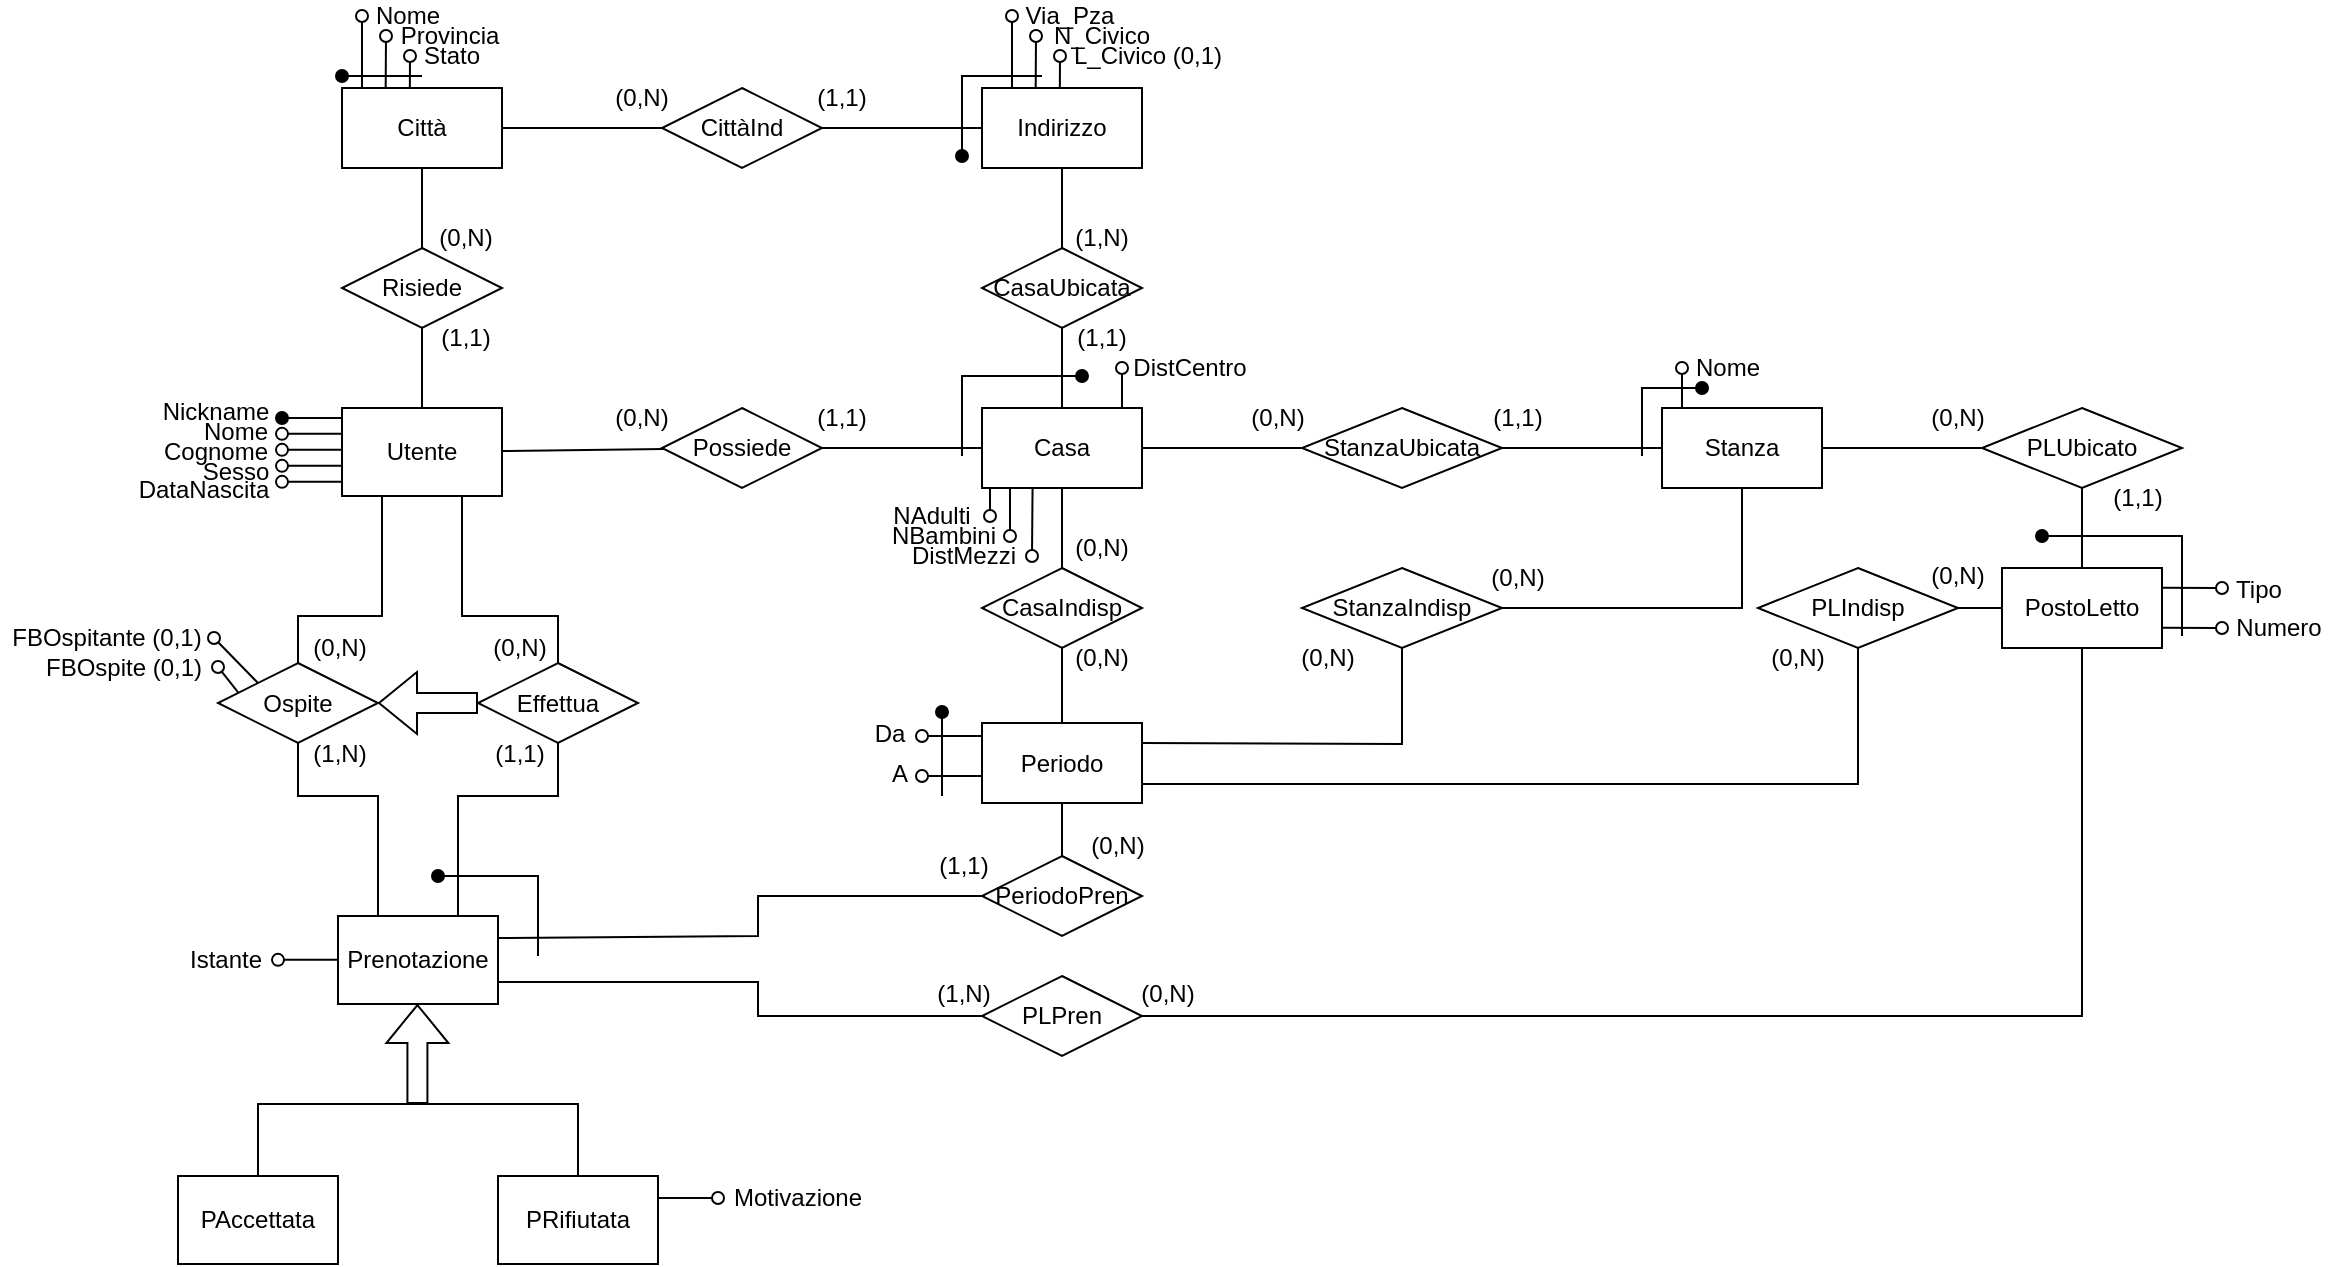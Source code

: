 <mxfile version="24.2.5" type="device">
  <diagram name="Pagina-1" id="lLxgpqwXV0-cyRFd8KWd">
    <mxGraphModel dx="1363" dy="823" grid="1" gridSize="10" guides="1" tooltips="1" connect="1" arrows="1" fold="1" page="1" pageScale="1" pageWidth="1169" pageHeight="827" math="0" shadow="0">
      <root>
        <mxCell id="0" />
        <mxCell id="1" parent="0" />
        <mxCell id="XVy98jqLhAhtygX9DMXy-1" value="Utente" style="rounded=0;whiteSpace=wrap;html=1;" parent="1" vertex="1">
          <mxGeometry x="171" y="296" width="80" height="44" as="geometry" />
        </mxCell>
        <mxCell id="XVy98jqLhAhtygX9DMXy-5" value="" style="endArrow=oval;html=1;rounded=0;endFill=0;" parent="1" edge="1">
          <mxGeometry width="50" height="50" relative="1" as="geometry">
            <mxPoint x="171" y="308.93" as="sourcePoint" />
            <mxPoint x="141" y="308.93" as="targetPoint" />
          </mxGeometry>
        </mxCell>
        <mxCell id="XVy98jqLhAhtygX9DMXy-7" value="" style="endArrow=oval;html=1;rounded=0;endFill=1;" parent="1" edge="1">
          <mxGeometry width="50" height="50" relative="1" as="geometry">
            <mxPoint x="171" y="301" as="sourcePoint" />
            <mxPoint x="141" y="301" as="targetPoint" />
          </mxGeometry>
        </mxCell>
        <mxCell id="XVy98jqLhAhtygX9DMXy-8" value="Nickname" style="text;html=1;align=center;verticalAlign=middle;whiteSpace=wrap;rounded=0;" parent="1" vertex="1">
          <mxGeometry x="78" y="293" width="60" height="10" as="geometry" />
        </mxCell>
        <mxCell id="XVy98jqLhAhtygX9DMXy-9" value="Nome" style="text;html=1;align=center;verticalAlign=middle;whiteSpace=wrap;rounded=0;" parent="1" vertex="1">
          <mxGeometry x="88" y="303" width="60" height="10" as="geometry" />
        </mxCell>
        <mxCell id="XVy98jqLhAhtygX9DMXy-10" value="Cognome" style="text;html=1;align=center;verticalAlign=middle;whiteSpace=wrap;rounded=0;" parent="1" vertex="1">
          <mxGeometry x="78" y="313" width="60" height="10" as="geometry" />
        </mxCell>
        <mxCell id="XVy98jqLhAhtygX9DMXy-11" value="Sesso" style="text;html=1;align=center;verticalAlign=middle;whiteSpace=wrap;rounded=0;" parent="1" vertex="1">
          <mxGeometry x="94" y="323" width="48" height="10" as="geometry" />
        </mxCell>
        <mxCell id="XVy98jqLhAhtygX9DMXy-12" value="DataNascita" style="text;html=1;align=center;verticalAlign=middle;whiteSpace=wrap;rounded=0;" parent="1" vertex="1">
          <mxGeometry x="62" y="332" width="80" height="10" as="geometry" />
        </mxCell>
        <mxCell id="XVy98jqLhAhtygX9DMXy-14" value="Risiede" style="rhombus;whiteSpace=wrap;html=1;" parent="1" vertex="1">
          <mxGeometry x="171" y="216" width="80" height="40" as="geometry" />
        </mxCell>
        <mxCell id="XVy98jqLhAhtygX9DMXy-15" value="Città" style="rounded=0;whiteSpace=wrap;html=1;" parent="1" vertex="1">
          <mxGeometry x="171" y="136" width="80" height="40" as="geometry" />
        </mxCell>
        <mxCell id="XVy98jqLhAhtygX9DMXy-16" value="" style="endArrow=oval;html=1;rounded=0;endFill=0;" parent="1" edge="1">
          <mxGeometry width="50" height="50" relative="1" as="geometry">
            <mxPoint x="181" y="136" as="sourcePoint" />
            <mxPoint x="181" y="100" as="targetPoint" />
          </mxGeometry>
        </mxCell>
        <mxCell id="XVy98jqLhAhtygX9DMXy-17" value="" style="endArrow=oval;html=1;rounded=0;endFill=0;" parent="1" edge="1">
          <mxGeometry width="50" height="50" relative="1" as="geometry">
            <mxPoint x="192.84" y="136" as="sourcePoint" />
            <mxPoint x="193" y="110" as="targetPoint" />
          </mxGeometry>
        </mxCell>
        <mxCell id="XVy98jqLhAhtygX9DMXy-18" value="Nome" style="text;html=1;align=center;verticalAlign=middle;whiteSpace=wrap;rounded=0;" parent="1" vertex="1">
          <mxGeometry x="164" y="95" width="80" height="10" as="geometry" />
        </mxCell>
        <mxCell id="XVy98jqLhAhtygX9DMXy-19" value="Provincia" style="text;html=1;align=center;verticalAlign=middle;whiteSpace=wrap;rounded=0;" parent="1" vertex="1">
          <mxGeometry x="185" y="105" width="80" height="10" as="geometry" />
        </mxCell>
        <mxCell id="XVy98jqLhAhtygX9DMXy-20" value="" style="endArrow=oval;html=1;rounded=0;endFill=1;" parent="1" edge="1">
          <mxGeometry width="50" height="50" relative="1" as="geometry">
            <mxPoint x="211" y="130" as="sourcePoint" />
            <mxPoint x="171" y="130" as="targetPoint" />
          </mxGeometry>
        </mxCell>
        <mxCell id="XVy98jqLhAhtygX9DMXy-21" value="" style="endArrow=none;html=1;rounded=0;" parent="1" source="XVy98jqLhAhtygX9DMXy-14" target="XVy98jqLhAhtygX9DMXy-15" edge="1">
          <mxGeometry width="50" height="50" relative="1" as="geometry">
            <mxPoint x="261" y="236" as="sourcePoint" />
            <mxPoint x="211" y="186" as="targetPoint" />
          </mxGeometry>
        </mxCell>
        <mxCell id="XVy98jqLhAhtygX9DMXy-22" value="" style="endArrow=none;html=1;rounded=0;" parent="1" source="XVy98jqLhAhtygX9DMXy-1" target="XVy98jqLhAhtygX9DMXy-14" edge="1">
          <mxGeometry width="50" height="50" relative="1" as="geometry">
            <mxPoint x="261" y="276" as="sourcePoint" />
            <mxPoint x="311" y="226" as="targetPoint" />
          </mxGeometry>
        </mxCell>
        <mxCell id="XVy98jqLhAhtygX9DMXy-23" value="(1,1)" style="text;html=1;align=center;verticalAlign=middle;whiteSpace=wrap;rounded=0;" parent="1" vertex="1">
          <mxGeometry x="193" y="256" width="80" height="10" as="geometry" />
        </mxCell>
        <mxCell id="XVy98jqLhAhtygX9DMXy-24" value="(0,N)" style="text;html=1;align=center;verticalAlign=middle;whiteSpace=wrap;rounded=0;" parent="1" vertex="1">
          <mxGeometry x="193" y="206" width="80" height="10" as="geometry" />
        </mxCell>
        <mxCell id="Gm87zyLQmXBAuulPEe1k-1" value="Possiede" style="rhombus;whiteSpace=wrap;html=1;" parent="1" vertex="1">
          <mxGeometry x="331" y="296" width="80" height="40" as="geometry" />
        </mxCell>
        <mxCell id="Gm87zyLQmXBAuulPEe1k-2" value="" style="endArrow=none;html=1;rounded=0;" parent="1" source="XVy98jqLhAhtygX9DMXy-1" target="Gm87zyLQmXBAuulPEe1k-1" edge="1">
          <mxGeometry width="50" height="50" relative="1" as="geometry">
            <mxPoint x="451" y="336" as="sourcePoint" />
            <mxPoint x="501" y="286" as="targetPoint" />
          </mxGeometry>
        </mxCell>
        <mxCell id="Gm87zyLQmXBAuulPEe1k-3" value="Casa" style="rounded=0;whiteSpace=wrap;html=1;" parent="1" vertex="1">
          <mxGeometry x="491" y="296" width="80" height="40" as="geometry" />
        </mxCell>
        <mxCell id="Gm87zyLQmXBAuulPEe1k-5" value="CittàInd" style="rhombus;whiteSpace=wrap;html=1;" parent="1" vertex="1">
          <mxGeometry x="331" y="136" width="80" height="40" as="geometry" />
        </mxCell>
        <mxCell id="Gm87zyLQmXBAuulPEe1k-6" value="" style="endArrow=none;html=1;rounded=0;" parent="1" source="Gm87zyLQmXBAuulPEe1k-3" target="Gm87zyLQmXBAuulPEe1k-12" edge="1">
          <mxGeometry width="50" height="50" relative="1" as="geometry">
            <mxPoint x="451" y="226" as="sourcePoint" />
            <mxPoint x="571" y="266" as="targetPoint" />
          </mxGeometry>
        </mxCell>
        <mxCell id="Gm87zyLQmXBAuulPEe1k-8" value="" style="endArrow=none;html=1;rounded=0;" parent="1" source="Gm87zyLQmXBAuulPEe1k-3" target="Gm87zyLQmXBAuulPEe1k-1" edge="1">
          <mxGeometry width="50" height="50" relative="1" as="geometry">
            <mxPoint x="451" y="226" as="sourcePoint" />
            <mxPoint x="371" y="316" as="targetPoint" />
          </mxGeometry>
        </mxCell>
        <mxCell id="Gm87zyLQmXBAuulPEe1k-11" value="Indirizzo" style="rounded=0;whiteSpace=wrap;html=1;" parent="1" vertex="1">
          <mxGeometry x="491" y="136" width="80" height="40" as="geometry" />
        </mxCell>
        <mxCell id="Gm87zyLQmXBAuulPEe1k-12" value="CasaUbicata" style="rhombus;whiteSpace=wrap;html=1;" parent="1" vertex="1">
          <mxGeometry x="491" y="216" width="80" height="40" as="geometry" />
        </mxCell>
        <mxCell id="Gm87zyLQmXBAuulPEe1k-13" value="" style="endArrow=none;html=1;rounded=0;" parent="1" source="Gm87zyLQmXBAuulPEe1k-12" target="Gm87zyLQmXBAuulPEe1k-11" edge="1">
          <mxGeometry width="50" height="50" relative="1" as="geometry">
            <mxPoint x="541" y="306" as="sourcePoint" />
            <mxPoint x="541" y="266" as="targetPoint" />
          </mxGeometry>
        </mxCell>
        <mxCell id="Gm87zyLQmXBAuulPEe1k-14" value="" style="endArrow=none;html=1;rounded=0;" parent="1" source="Gm87zyLQmXBAuulPEe1k-5" target="Gm87zyLQmXBAuulPEe1k-11" edge="1">
          <mxGeometry width="50" height="50" relative="1" as="geometry">
            <mxPoint x="541" y="226" as="sourcePoint" />
            <mxPoint x="541" y="186" as="targetPoint" />
          </mxGeometry>
        </mxCell>
        <mxCell id="Gm87zyLQmXBAuulPEe1k-15" value="" style="endArrow=none;html=1;rounded=0;" parent="1" source="Gm87zyLQmXBAuulPEe1k-5" target="XVy98jqLhAhtygX9DMXy-15" edge="1">
          <mxGeometry width="50" height="50" relative="1" as="geometry">
            <mxPoint x="221" y="226" as="sourcePoint" />
            <mxPoint x="221" y="186" as="targetPoint" />
          </mxGeometry>
        </mxCell>
        <mxCell id="Gm87zyLQmXBAuulPEe1k-16" value="(0,N)" style="text;html=1;align=center;verticalAlign=middle;whiteSpace=wrap;rounded=0;" parent="1" vertex="1">
          <mxGeometry x="281" y="136" width="80" height="10" as="geometry" />
        </mxCell>
        <mxCell id="Gm87zyLQmXBAuulPEe1k-17" value="(1,1)" style="text;html=1;align=center;verticalAlign=middle;whiteSpace=wrap;rounded=0;" parent="1" vertex="1">
          <mxGeometry x="381" y="136" width="80" height="10" as="geometry" />
        </mxCell>
        <mxCell id="Gm87zyLQmXBAuulPEe1k-19" value="" style="endArrow=oval;html=1;rounded=0;endFill=0;" parent="1" edge="1">
          <mxGeometry width="50" height="50" relative="1" as="geometry">
            <mxPoint x="204.92" y="136" as="sourcePoint" />
            <mxPoint x="205" y="120" as="targetPoint" />
          </mxGeometry>
        </mxCell>
        <mxCell id="Gm87zyLQmXBAuulPEe1k-20" value="Stato" style="text;html=1;align=center;verticalAlign=middle;whiteSpace=wrap;rounded=0;" parent="1" vertex="1">
          <mxGeometry x="186" y="115" width="80" height="10" as="geometry" />
        </mxCell>
        <mxCell id="Gm87zyLQmXBAuulPEe1k-21" value="(0,N)" style="text;html=1;align=center;verticalAlign=middle;whiteSpace=wrap;rounded=0;" parent="1" vertex="1">
          <mxGeometry x="281" y="296" width="80" height="10" as="geometry" />
        </mxCell>
        <mxCell id="Gm87zyLQmXBAuulPEe1k-23" value="(1,1)" style="text;html=1;align=center;verticalAlign=middle;whiteSpace=wrap;rounded=0;" parent="1" vertex="1">
          <mxGeometry x="381" y="296" width="80" height="10" as="geometry" />
        </mxCell>
        <mxCell id="Gm87zyLQmXBAuulPEe1k-24" value="(1,N)" style="text;html=1;align=center;verticalAlign=middle;whiteSpace=wrap;rounded=0;" parent="1" vertex="1">
          <mxGeometry x="511" y="206" width="80" height="10" as="geometry" />
        </mxCell>
        <mxCell id="Gm87zyLQmXBAuulPEe1k-25" value="(1,1)" style="text;html=1;align=center;verticalAlign=middle;whiteSpace=wrap;rounded=0;" parent="1" vertex="1">
          <mxGeometry x="511" y="256" width="80" height="10" as="geometry" />
        </mxCell>
        <mxCell id="Gm87zyLQmXBAuulPEe1k-26" value="" style="endArrow=oval;html=1;rounded=0;endFill=0;" parent="1" edge="1">
          <mxGeometry width="50" height="50" relative="1" as="geometry">
            <mxPoint x="506" y="136" as="sourcePoint" />
            <mxPoint x="506" y="100" as="targetPoint" />
          </mxGeometry>
        </mxCell>
        <mxCell id="Gm87zyLQmXBAuulPEe1k-27" value="" style="endArrow=oval;html=1;rounded=0;endFill=0;" parent="1" edge="1">
          <mxGeometry width="50" height="50" relative="1" as="geometry">
            <mxPoint x="517.84" y="136" as="sourcePoint" />
            <mxPoint x="518" y="110" as="targetPoint" />
          </mxGeometry>
        </mxCell>
        <mxCell id="Gm87zyLQmXBAuulPEe1k-28" value="Via_Pza" style="text;html=1;align=center;verticalAlign=middle;whiteSpace=wrap;rounded=0;" parent="1" vertex="1">
          <mxGeometry x="495" y="95" width="80" height="10" as="geometry" />
        </mxCell>
        <mxCell id="Gm87zyLQmXBAuulPEe1k-29" value="N_Civico" style="text;html=1;align=center;verticalAlign=middle;whiteSpace=wrap;rounded=0;" parent="1" vertex="1">
          <mxGeometry x="511" y="105" width="80" height="10" as="geometry" />
        </mxCell>
        <mxCell id="Gm87zyLQmXBAuulPEe1k-30" value="" style="endArrow=oval;html=1;rounded=0;endFill=1;" parent="1" edge="1">
          <mxGeometry width="50" height="50" relative="1" as="geometry">
            <mxPoint x="521" y="130" as="sourcePoint" />
            <mxPoint x="481" y="170" as="targetPoint" />
            <Array as="points">
              <mxPoint x="481" y="130" />
            </Array>
          </mxGeometry>
        </mxCell>
        <mxCell id="Gm87zyLQmXBAuulPEe1k-31" value="" style="endArrow=oval;html=1;rounded=0;endFill=0;" parent="1" edge="1">
          <mxGeometry width="50" height="50" relative="1" as="geometry">
            <mxPoint x="529.92" y="136" as="sourcePoint" />
            <mxPoint x="530" y="120" as="targetPoint" />
          </mxGeometry>
        </mxCell>
        <mxCell id="Gm87zyLQmXBAuulPEe1k-32" value="L_Civico (0,1)" style="text;html=1;align=center;verticalAlign=middle;whiteSpace=wrap;rounded=0;" parent="1" vertex="1">
          <mxGeometry x="534" y="115" width="80" height="10" as="geometry" />
        </mxCell>
        <mxCell id="Gm87zyLQmXBAuulPEe1k-36" value="CasaIndisp" style="rhombus;whiteSpace=wrap;html=1;" parent="1" vertex="1">
          <mxGeometry x="491" y="376" width="80" height="40" as="geometry" />
        </mxCell>
        <mxCell id="Gm87zyLQmXBAuulPEe1k-37" value="Periodo" style="rounded=0;whiteSpace=wrap;html=1;" parent="1" vertex="1">
          <mxGeometry x="491" y="453.5" width="80" height="40" as="geometry" />
        </mxCell>
        <mxCell id="Gm87zyLQmXBAuulPEe1k-38" value="" style="endArrow=oval;html=1;rounded=0;endFill=0;" parent="1" edge="1">
          <mxGeometry width="50" height="50" relative="1" as="geometry">
            <mxPoint x="491" y="460" as="sourcePoint" />
            <mxPoint x="461" y="460" as="targetPoint" />
          </mxGeometry>
        </mxCell>
        <mxCell id="Gm87zyLQmXBAuulPEe1k-39" value="" style="endArrow=oval;html=1;rounded=0;endFill=0;" parent="1" edge="1">
          <mxGeometry width="50" height="50" relative="1" as="geometry">
            <mxPoint x="491" y="480" as="sourcePoint" />
            <mxPoint x="461" y="480" as="targetPoint" />
          </mxGeometry>
        </mxCell>
        <mxCell id="Gm87zyLQmXBAuulPEe1k-40" value="" style="endArrow=none;html=1;rounded=0;" parent="1" source="Gm87zyLQmXBAuulPEe1k-3" target="Gm87zyLQmXBAuulPEe1k-36" edge="1">
          <mxGeometry width="50" height="50" relative="1" as="geometry">
            <mxPoint x="501" y="326" as="sourcePoint" />
            <mxPoint x="421" y="326" as="targetPoint" />
          </mxGeometry>
        </mxCell>
        <mxCell id="Gm87zyLQmXBAuulPEe1k-41" value="" style="endArrow=none;html=1;rounded=0;" parent="1" source="Gm87zyLQmXBAuulPEe1k-36" target="Gm87zyLQmXBAuulPEe1k-37" edge="1">
          <mxGeometry width="50" height="50" relative="1" as="geometry">
            <mxPoint x="541" y="346" as="sourcePoint" />
            <mxPoint x="541" y="386" as="targetPoint" />
          </mxGeometry>
        </mxCell>
        <mxCell id="Gm87zyLQmXBAuulPEe1k-42" value="(0,N)" style="text;html=1;align=center;verticalAlign=middle;whiteSpace=wrap;rounded=0;" parent="1" vertex="1">
          <mxGeometry x="511" y="361" width="80" height="10" as="geometry" />
        </mxCell>
        <mxCell id="Gm87zyLQmXBAuulPEe1k-43" value="(0,N)" style="text;html=1;align=center;verticalAlign=middle;whiteSpace=wrap;rounded=0;" parent="1" vertex="1">
          <mxGeometry x="511" y="416" width="80" height="10" as="geometry" />
        </mxCell>
        <mxCell id="Gm87zyLQmXBAuulPEe1k-44" value="Da" style="text;html=1;align=center;verticalAlign=middle;whiteSpace=wrap;rounded=0;" parent="1" vertex="1">
          <mxGeometry x="405" y="453.5" width="80" height="10" as="geometry" />
        </mxCell>
        <mxCell id="Gm87zyLQmXBAuulPEe1k-45" value="A" style="text;html=1;align=center;verticalAlign=middle;whiteSpace=wrap;rounded=0;" parent="1" vertex="1">
          <mxGeometry x="410" y="474" width="80" height="10" as="geometry" />
        </mxCell>
        <mxCell id="Gm87zyLQmXBAuulPEe1k-46" value="" style="endArrow=oval;html=1;rounded=0;endFill=1;" parent="1" edge="1">
          <mxGeometry width="50" height="50" relative="1" as="geometry">
            <mxPoint x="471" y="490" as="sourcePoint" />
            <mxPoint x="471" y="448" as="targetPoint" />
          </mxGeometry>
        </mxCell>
        <mxCell id="Gm87zyLQmXBAuulPEe1k-47" value="" style="endArrow=oval;html=1;rounded=0;endFill=0;" parent="1" edge="1">
          <mxGeometry width="50" height="50" relative="1" as="geometry">
            <mxPoint x="495" y="336" as="sourcePoint" />
            <mxPoint x="495" y="350" as="targetPoint" />
          </mxGeometry>
        </mxCell>
        <mxCell id="Gm87zyLQmXBAuulPEe1k-48" value="" style="endArrow=oval;html=1;rounded=0;endFill=0;exitX=0.25;exitY=1;exitDx=0;exitDy=0;" parent="1" edge="1">
          <mxGeometry width="50" height="50" relative="1" as="geometry">
            <mxPoint x="505" y="336" as="sourcePoint" />
            <mxPoint x="505" y="360" as="targetPoint" />
          </mxGeometry>
        </mxCell>
        <mxCell id="Gm87zyLQmXBAuulPEe1k-49" value="NAdulti" style="text;html=1;align=center;verticalAlign=middle;whiteSpace=wrap;rounded=0;" parent="1" vertex="1">
          <mxGeometry x="426" y="345" width="80" height="10" as="geometry" />
        </mxCell>
        <mxCell id="Gm87zyLQmXBAuulPEe1k-50" value="NBambini" style="text;html=1;align=center;verticalAlign=middle;whiteSpace=wrap;rounded=0;" parent="1" vertex="1">
          <mxGeometry x="432" y="355" width="80" height="10" as="geometry" />
        </mxCell>
        <mxCell id="Gm87zyLQmXBAuulPEe1k-51" value="" style="endArrow=oval;html=1;rounded=0;endFill=1;" parent="1" edge="1">
          <mxGeometry width="50" height="50" relative="1" as="geometry">
            <mxPoint x="481" y="320" as="sourcePoint" />
            <mxPoint x="541" y="280" as="targetPoint" />
            <Array as="points">
              <mxPoint x="481" y="280" />
            </Array>
          </mxGeometry>
        </mxCell>
        <mxCell id="Gm87zyLQmXBAuulPEe1k-52" value="" style="endArrow=oval;html=1;rounded=0;endFill=0;exitX=0.25;exitY=1;exitDx=0;exitDy=0;" parent="1" edge="1">
          <mxGeometry width="50" height="50" relative="1" as="geometry">
            <mxPoint x="516.28" y="336" as="sourcePoint" />
            <mxPoint x="516" y="370" as="targetPoint" />
          </mxGeometry>
        </mxCell>
        <mxCell id="Gm87zyLQmXBAuulPEe1k-53" value="DistMezzi" style="text;html=1;align=center;verticalAlign=middle;whiteSpace=wrap;rounded=0;" parent="1" vertex="1">
          <mxGeometry x="442" y="365" width="80" height="10" as="geometry" />
        </mxCell>
        <mxCell id="Gm87zyLQmXBAuulPEe1k-54" value="" style="endArrow=oval;html=1;rounded=0;endFill=0;" parent="1" edge="1">
          <mxGeometry width="50" height="50" relative="1" as="geometry">
            <mxPoint x="561" y="296" as="sourcePoint" />
            <mxPoint x="561" y="276" as="targetPoint" />
          </mxGeometry>
        </mxCell>
        <mxCell id="Gm87zyLQmXBAuulPEe1k-55" value="DistCentro" style="text;html=1;align=center;verticalAlign=middle;whiteSpace=wrap;rounded=0;" parent="1" vertex="1">
          <mxGeometry x="555" y="271" width="80" height="10" as="geometry" />
        </mxCell>
        <mxCell id="Gm87zyLQmXBAuulPEe1k-56" value="StanzaUbicata" style="rhombus;whiteSpace=wrap;html=1;" parent="1" vertex="1">
          <mxGeometry x="651" y="296" width="100" height="40" as="geometry" />
        </mxCell>
        <mxCell id="Gm87zyLQmXBAuulPEe1k-58" value="Stanza" style="rounded=0;whiteSpace=wrap;html=1;" parent="1" vertex="1">
          <mxGeometry x="831" y="296" width="80" height="40" as="geometry" />
        </mxCell>
        <mxCell id="Gm87zyLQmXBAuulPEe1k-59" value="" style="endArrow=none;html=1;rounded=0;" parent="1" source="Gm87zyLQmXBAuulPEe1k-3" target="Gm87zyLQmXBAuulPEe1k-56" edge="1">
          <mxGeometry width="50" height="50" relative="1" as="geometry">
            <mxPoint x="601" y="350" as="sourcePoint" />
            <mxPoint x="651" y="300" as="targetPoint" />
          </mxGeometry>
        </mxCell>
        <mxCell id="Gm87zyLQmXBAuulPEe1k-60" value="" style="endArrow=none;html=1;rounded=0;" parent="1" source="Gm87zyLQmXBAuulPEe1k-58" target="Gm87zyLQmXBAuulPEe1k-56" edge="1">
          <mxGeometry width="50" height="50" relative="1" as="geometry">
            <mxPoint x="761" y="340" as="sourcePoint" />
            <mxPoint x="661" y="326" as="targetPoint" />
          </mxGeometry>
        </mxCell>
        <mxCell id="Gm87zyLQmXBAuulPEe1k-61" value="" style="endArrow=oval;html=1;rounded=0;endFill=0;" parent="1" edge="1">
          <mxGeometry width="50" height="50" relative="1" as="geometry">
            <mxPoint x="841" y="296" as="sourcePoint" />
            <mxPoint x="841" y="276" as="targetPoint" />
          </mxGeometry>
        </mxCell>
        <mxCell id="Gm87zyLQmXBAuulPEe1k-62" value="Nome" style="text;html=1;align=center;verticalAlign=middle;whiteSpace=wrap;rounded=0;" parent="1" vertex="1">
          <mxGeometry x="824" y="271" width="80" height="9" as="geometry" />
        </mxCell>
        <mxCell id="Gm87zyLQmXBAuulPEe1k-63" value="" style="endArrow=oval;html=1;rounded=0;endFill=1;" parent="1" edge="1">
          <mxGeometry width="50" height="50" relative="1" as="geometry">
            <mxPoint x="821" y="320" as="sourcePoint" />
            <mxPoint x="851" y="286" as="targetPoint" />
            <Array as="points">
              <mxPoint x="821" y="286" />
            </Array>
          </mxGeometry>
        </mxCell>
        <mxCell id="Gm87zyLQmXBAuulPEe1k-64" value="StanzaIndisp" style="rhombus;whiteSpace=wrap;html=1;" parent="1" vertex="1">
          <mxGeometry x="651" y="376" width="100" height="40" as="geometry" />
        </mxCell>
        <mxCell id="Gm87zyLQmXBAuulPEe1k-65" value="" style="endArrow=none;html=1;rounded=0;entryX=1;entryY=0.25;entryDx=0;entryDy=0;" parent="1" source="Gm87zyLQmXBAuulPEe1k-64" target="Gm87zyLQmXBAuulPEe1k-37" edge="1">
          <mxGeometry width="50" height="50" relative="1" as="geometry">
            <mxPoint x="841" y="326" as="sourcePoint" />
            <mxPoint x="761" y="326" as="targetPoint" />
            <Array as="points">
              <mxPoint x="701" y="464" />
            </Array>
          </mxGeometry>
        </mxCell>
        <mxCell id="Gm87zyLQmXBAuulPEe1k-66" value="" style="endArrow=none;html=1;rounded=0;" parent="1" source="Gm87zyLQmXBAuulPEe1k-58" target="Gm87zyLQmXBAuulPEe1k-64" edge="1">
          <mxGeometry width="50" height="50" relative="1" as="geometry">
            <mxPoint x="661" y="484" as="sourcePoint" />
            <mxPoint x="581" y="484" as="targetPoint" />
            <Array as="points">
              <mxPoint x="871" y="396" />
            </Array>
          </mxGeometry>
        </mxCell>
        <mxCell id="Gm87zyLQmXBAuulPEe1k-67" value="PLUbicato" style="rhombus;whiteSpace=wrap;html=1;" parent="1" vertex="1">
          <mxGeometry x="991" y="296" width="100" height="40" as="geometry" />
        </mxCell>
        <mxCell id="Gm87zyLQmXBAuulPEe1k-68" value="" style="endArrow=none;html=1;rounded=0;" parent="1" source="Gm87zyLQmXBAuulPEe1k-67" target="Gm87zyLQmXBAuulPEe1k-58" edge="1">
          <mxGeometry width="50" height="50" relative="1" as="geometry">
            <mxPoint x="841" y="326" as="sourcePoint" />
            <mxPoint x="761" y="326" as="targetPoint" />
          </mxGeometry>
        </mxCell>
        <mxCell id="Gm87zyLQmXBAuulPEe1k-69" value="PostoLetto" style="rounded=0;whiteSpace=wrap;html=1;" parent="1" vertex="1">
          <mxGeometry x="1001" y="376" width="80" height="40" as="geometry" />
        </mxCell>
        <mxCell id="Gm87zyLQmXBAuulPEe1k-70" value="" style="endArrow=none;html=1;rounded=0;" parent="1" source="Gm87zyLQmXBAuulPEe1k-67" target="Gm87zyLQmXBAuulPEe1k-69" edge="1">
          <mxGeometry width="50" height="50" relative="1" as="geometry">
            <mxPoint x="1001" y="326" as="sourcePoint" />
            <mxPoint x="921" y="326" as="targetPoint" />
          </mxGeometry>
        </mxCell>
        <mxCell id="Gm87zyLQmXBAuulPEe1k-71" value="" style="endArrow=oval;html=1;rounded=0;endFill=0;" parent="1" edge="1">
          <mxGeometry width="50" height="50" relative="1" as="geometry">
            <mxPoint x="1081" y="385.83" as="sourcePoint" />
            <mxPoint x="1111" y="386" as="targetPoint" />
          </mxGeometry>
        </mxCell>
        <mxCell id="Gm87zyLQmXBAuulPEe1k-72" value="Tipo" style="text;html=1;align=center;verticalAlign=middle;whiteSpace=wrap;rounded=0;" parent="1" vertex="1">
          <mxGeometry x="1100" y="382" width="59" height="9" as="geometry" />
        </mxCell>
        <mxCell id="Gm87zyLQmXBAuulPEe1k-73" value="" style="endArrow=oval;html=1;rounded=0;endFill=0;" parent="1" edge="1">
          <mxGeometry width="50" height="50" relative="1" as="geometry">
            <mxPoint x="1081" y="405.83" as="sourcePoint" />
            <mxPoint x="1111" y="406" as="targetPoint" />
          </mxGeometry>
        </mxCell>
        <mxCell id="Gm87zyLQmXBAuulPEe1k-74" value="Numero" style="text;html=1;align=center;verticalAlign=middle;whiteSpace=wrap;rounded=0;" parent="1" vertex="1">
          <mxGeometry x="1110" y="401.5" width="59" height="9" as="geometry" />
        </mxCell>
        <mxCell id="Gm87zyLQmXBAuulPEe1k-75" value="" style="endArrow=oval;html=1;rounded=0;endFill=1;" parent="1" edge="1">
          <mxGeometry width="50" height="50" relative="1" as="geometry">
            <mxPoint x="1091" y="410" as="sourcePoint" />
            <mxPoint x="1021" y="360" as="targetPoint" />
            <Array as="points">
              <mxPoint x="1091" y="360" />
            </Array>
          </mxGeometry>
        </mxCell>
        <mxCell id="Gm87zyLQmXBAuulPEe1k-76" value="PLIndisp" style="rhombus;whiteSpace=wrap;html=1;" parent="1" vertex="1">
          <mxGeometry x="879" y="376" width="100" height="40" as="geometry" />
        </mxCell>
        <mxCell id="Gm87zyLQmXBAuulPEe1k-77" value="" style="endArrow=none;html=1;rounded=0;" parent="1" target="Gm87zyLQmXBAuulPEe1k-76" edge="1">
          <mxGeometry width="50" height="50" relative="1" as="geometry">
            <mxPoint x="571" y="484.0" as="sourcePoint" />
            <mxPoint x="841" y="484" as="targetPoint" />
            <Array as="points">
              <mxPoint x="929" y="484" />
            </Array>
          </mxGeometry>
        </mxCell>
        <mxCell id="Gm87zyLQmXBAuulPEe1k-78" value="" style="endArrow=none;html=1;rounded=0;" parent="1" source="Gm87zyLQmXBAuulPEe1k-76" target="Gm87zyLQmXBAuulPEe1k-69" edge="1">
          <mxGeometry width="50" height="50" relative="1" as="geometry">
            <mxPoint x="1081" y="340" as="sourcePoint" />
            <mxPoint x="1051" y="386" as="targetPoint" />
          </mxGeometry>
        </mxCell>
        <mxCell id="Gm87zyLQmXBAuulPEe1k-79" value="Ospite" style="rhombus;whiteSpace=wrap;html=1;" parent="1" vertex="1">
          <mxGeometry x="109" y="423.5" width="80" height="40" as="geometry" />
        </mxCell>
        <mxCell id="Gm87zyLQmXBAuulPEe1k-80" value="Effettua" style="rhombus;whiteSpace=wrap;html=1;" parent="1" vertex="1">
          <mxGeometry x="239" y="423.5" width="80" height="40" as="geometry" />
        </mxCell>
        <mxCell id="Gm87zyLQmXBAuulPEe1k-81" value="" style="endArrow=oval;html=1;rounded=0;endFill=0;" parent="1" edge="1">
          <mxGeometry width="50" height="50" relative="1" as="geometry">
            <mxPoint x="171" y="316.93" as="sourcePoint" />
            <mxPoint x="141" y="316.93" as="targetPoint" />
          </mxGeometry>
        </mxCell>
        <mxCell id="Gm87zyLQmXBAuulPEe1k-82" value="" style="endArrow=oval;html=1;rounded=0;endFill=0;" parent="1" edge="1">
          <mxGeometry width="50" height="50" relative="1" as="geometry">
            <mxPoint x="171" y="324.93" as="sourcePoint" />
            <mxPoint x="141" y="324.93" as="targetPoint" />
          </mxGeometry>
        </mxCell>
        <mxCell id="Gm87zyLQmXBAuulPEe1k-83" value="" style="endArrow=oval;html=1;rounded=0;endFill=0;" parent="1" edge="1">
          <mxGeometry width="50" height="50" relative="1" as="geometry">
            <mxPoint x="171" y="332.93" as="sourcePoint" />
            <mxPoint x="141" y="332.93" as="targetPoint" />
          </mxGeometry>
        </mxCell>
        <mxCell id="9lV6Q84r9_EHIq5W9f6j-1" value="" style="shape=flexArrow;endArrow=classic;html=1;rounded=0;" parent="1" source="Gm87zyLQmXBAuulPEe1k-80" target="Gm87zyLQmXBAuulPEe1k-79" edge="1">
          <mxGeometry width="50" height="50" relative="1" as="geometry">
            <mxPoint x="289" y="520" as="sourcePoint" />
            <mxPoint x="339" y="470" as="targetPoint" />
          </mxGeometry>
        </mxCell>
        <mxCell id="9lV6Q84r9_EHIq5W9f6j-2" value="Prenotazione" style="rounded=0;whiteSpace=wrap;html=1;" parent="1" vertex="1">
          <mxGeometry x="169" y="550" width="80" height="44" as="geometry" />
        </mxCell>
        <mxCell id="9lV6Q84r9_EHIq5W9f6j-3" value="(0,N)" style="text;html=1;align=center;verticalAlign=middle;whiteSpace=wrap;rounded=0;" parent="1" vertex="1">
          <mxGeometry x="599" y="296" width="80" height="10" as="geometry" />
        </mxCell>
        <mxCell id="9lV6Q84r9_EHIq5W9f6j-4" value="(1,1)" style="text;html=1;align=center;verticalAlign=middle;whiteSpace=wrap;rounded=0;" parent="1" vertex="1">
          <mxGeometry x="719" y="296" width="80" height="10" as="geometry" />
        </mxCell>
        <mxCell id="9lV6Q84r9_EHIq5W9f6j-5" value="(0,N)" style="text;html=1;align=center;verticalAlign=middle;whiteSpace=wrap;rounded=0;" parent="1" vertex="1">
          <mxGeometry x="719" y="376" width="80" height="10" as="geometry" />
        </mxCell>
        <mxCell id="9lV6Q84r9_EHIq5W9f6j-6" value="(0,N)" style="text;html=1;align=center;verticalAlign=middle;whiteSpace=wrap;rounded=0;" parent="1" vertex="1">
          <mxGeometry x="624" y="416" width="80" height="10" as="geometry" />
        </mxCell>
        <mxCell id="9lV6Q84r9_EHIq5W9f6j-7" value="(0,N)" style="text;html=1;align=center;verticalAlign=middle;whiteSpace=wrap;rounded=0;" parent="1" vertex="1">
          <mxGeometry x="939" y="375" width="80" height="10" as="geometry" />
        </mxCell>
        <mxCell id="9lV6Q84r9_EHIq5W9f6j-8" value="(0,N)" style="text;html=1;align=center;verticalAlign=middle;whiteSpace=wrap;rounded=0;" parent="1" vertex="1">
          <mxGeometry x="859" y="416" width="80" height="10" as="geometry" />
        </mxCell>
        <mxCell id="9lV6Q84r9_EHIq5W9f6j-9" value="(0,N)" style="text;html=1;align=center;verticalAlign=middle;whiteSpace=wrap;rounded=0;" parent="1" vertex="1">
          <mxGeometry x="939" y="296" width="80" height="10" as="geometry" />
        </mxCell>
        <mxCell id="9lV6Q84r9_EHIq5W9f6j-10" value="(1,1)" style="text;html=1;align=center;verticalAlign=middle;whiteSpace=wrap;rounded=0;" parent="1" vertex="1">
          <mxGeometry x="1029" y="336" width="80" height="10" as="geometry" />
        </mxCell>
        <mxCell id="9lV6Q84r9_EHIq5W9f6j-11" value="" style="endArrow=none;html=1;rounded=0;entryX=0.25;entryY=1;entryDx=0;entryDy=0;" parent="1" source="Gm87zyLQmXBAuulPEe1k-79" target="XVy98jqLhAhtygX9DMXy-1" edge="1">
          <mxGeometry width="50" height="50" relative="1" as="geometry">
            <mxPoint x="239" y="510" as="sourcePoint" />
            <mxPoint x="289" y="460" as="targetPoint" />
            <Array as="points">
              <mxPoint x="149" y="400" />
              <mxPoint x="191" y="400" />
            </Array>
          </mxGeometry>
        </mxCell>
        <mxCell id="9lV6Q84r9_EHIq5W9f6j-12" value="" style="endArrow=none;html=1;rounded=0;entryX=0.75;entryY=1;entryDx=0;entryDy=0;" parent="1" source="Gm87zyLQmXBAuulPEe1k-80" target="XVy98jqLhAhtygX9DMXy-1" edge="1">
          <mxGeometry width="50" height="50" relative="1" as="geometry">
            <mxPoint x="164" y="438" as="sourcePoint" />
            <mxPoint x="210" y="350" as="targetPoint" />
            <Array as="points">
              <mxPoint x="279" y="400" />
              <mxPoint x="231" y="400" />
            </Array>
          </mxGeometry>
        </mxCell>
        <mxCell id="9lV6Q84r9_EHIq5W9f6j-14" value="" style="endArrow=none;html=1;rounded=0;exitX=0.25;exitY=0;exitDx=0;exitDy=0;" parent="1" source="9lV6Q84r9_EHIq5W9f6j-2" target="Gm87zyLQmXBAuulPEe1k-79" edge="1">
          <mxGeometry width="50" height="50" relative="1" as="geometry">
            <mxPoint x="209" y="520" as="sourcePoint" />
            <mxPoint x="239" y="450" as="targetPoint" />
            <Array as="points">
              <mxPoint x="189" y="490" />
              <mxPoint x="149" y="490" />
            </Array>
          </mxGeometry>
        </mxCell>
        <mxCell id="9lV6Q84r9_EHIq5W9f6j-16" value="" style="endArrow=none;html=1;rounded=0;exitX=0.75;exitY=0;exitDx=0;exitDy=0;" parent="1" source="9lV6Q84r9_EHIq5W9f6j-2" target="Gm87zyLQmXBAuulPEe1k-80" edge="1">
          <mxGeometry width="50" height="50" relative="1" as="geometry">
            <mxPoint x="216" y="534" as="sourcePoint" />
            <mxPoint x="266" y="484" as="targetPoint" />
            <Array as="points">
              <mxPoint x="229" y="490" />
              <mxPoint x="279" y="490" />
            </Array>
          </mxGeometry>
        </mxCell>
        <mxCell id="9lV6Q84r9_EHIq5W9f6j-17" value="(1,1)" style="text;html=1;align=center;verticalAlign=middle;whiteSpace=wrap;rounded=0;" parent="1" vertex="1">
          <mxGeometry x="220" y="464" width="80" height="10" as="geometry" />
        </mxCell>
        <mxCell id="9lV6Q84r9_EHIq5W9f6j-19" value="(1,N)" style="text;html=1;align=center;verticalAlign=middle;whiteSpace=wrap;rounded=0;" parent="1" vertex="1">
          <mxGeometry x="130" y="464" width="80" height="10" as="geometry" />
        </mxCell>
        <mxCell id="9lV6Q84r9_EHIq5W9f6j-20" value="(0,N)" style="text;html=1;align=center;verticalAlign=middle;whiteSpace=wrap;rounded=0;" parent="1" vertex="1">
          <mxGeometry x="220" y="410.5" width="80" height="10" as="geometry" />
        </mxCell>
        <mxCell id="9lV6Q84r9_EHIq5W9f6j-21" value="(0,N)" style="text;html=1;align=center;verticalAlign=middle;whiteSpace=wrap;rounded=0;" parent="1" vertex="1">
          <mxGeometry x="130" y="410.5" width="80" height="10" as="geometry" />
        </mxCell>
        <mxCell id="9lV6Q84r9_EHIq5W9f6j-22" value="" style="endArrow=oval;html=1;rounded=0;endFill=0;exitX=0;exitY=0;exitDx=0;exitDy=0;entryX=1;entryY=0.5;entryDx=0;entryDy=0;" parent="1" source="Gm87zyLQmXBAuulPEe1k-79" target="9lV6Q84r9_EHIq5W9f6j-25" edge="1">
          <mxGeometry width="50" height="50" relative="1" as="geometry">
            <mxPoint x="319" y="360" as="sourcePoint" />
            <mxPoint x="339" y="420" as="targetPoint" />
          </mxGeometry>
        </mxCell>
        <mxCell id="9lV6Q84r9_EHIq5W9f6j-24" value="" style="endArrow=oval;html=1;rounded=0;endFill=0;exitX=0.128;exitY=0.373;exitDx=0;exitDy=0;exitPerimeter=0;entryX=1;entryY=0.5;entryDx=0;entryDy=0;" parent="1" source="Gm87zyLQmXBAuulPEe1k-79" target="9lV6Q84r9_EHIq5W9f6j-26" edge="1">
          <mxGeometry width="50" height="50" relative="1" as="geometry">
            <mxPoint x="142.88" y="419.08" as="sourcePoint" />
            <mxPoint x="362" y="410.5" as="targetPoint" />
          </mxGeometry>
        </mxCell>
        <mxCell id="9lV6Q84r9_EHIq5W9f6j-25" value="FBOspitante (0,1)" style="text;html=1;align=center;verticalAlign=middle;whiteSpace=wrap;rounded=0;" parent="1" vertex="1">
          <mxGeometry y="406" width="107" height="10" as="geometry" />
        </mxCell>
        <mxCell id="9lV6Q84r9_EHIq5W9f6j-26" value="FBOspite (0,1)" style="text;html=1;align=center;verticalAlign=middle;whiteSpace=wrap;rounded=0;" parent="1" vertex="1">
          <mxGeometry x="15" y="420.5" width="94" height="10" as="geometry" />
        </mxCell>
        <mxCell id="9lV6Q84r9_EHIq5W9f6j-27" value="PeriodoPren" style="rhombus;whiteSpace=wrap;html=1;" parent="1" vertex="1">
          <mxGeometry x="491" y="520" width="80" height="40" as="geometry" />
        </mxCell>
        <mxCell id="9lV6Q84r9_EHIq5W9f6j-28" value="" style="endArrow=none;html=1;rounded=0;" parent="1" source="9lV6Q84r9_EHIq5W9f6j-27" target="Gm87zyLQmXBAuulPEe1k-37" edge="1">
          <mxGeometry width="50" height="50" relative="1" as="geometry">
            <mxPoint x="489" y="550" as="sourcePoint" />
            <mxPoint x="369" y="540" as="targetPoint" />
          </mxGeometry>
        </mxCell>
        <mxCell id="9lV6Q84r9_EHIq5W9f6j-29" value="" style="endArrow=none;html=1;rounded=0;entryX=0;entryY=0.5;entryDx=0;entryDy=0;exitX=1;exitY=0.25;exitDx=0;exitDy=0;" parent="1" source="9lV6Q84r9_EHIq5W9f6j-2" target="9lV6Q84r9_EHIq5W9f6j-27" edge="1">
          <mxGeometry width="50" height="50" relative="1" as="geometry">
            <mxPoint x="319" y="590" as="sourcePoint" />
            <mxPoint x="369" y="540" as="targetPoint" />
            <Array as="points">
              <mxPoint x="379" y="560" />
              <mxPoint x="379" y="540" />
            </Array>
          </mxGeometry>
        </mxCell>
        <mxCell id="9lV6Q84r9_EHIq5W9f6j-30" value="PLPren" style="rhombus;whiteSpace=wrap;html=1;" parent="1" vertex="1">
          <mxGeometry x="491" y="580" width="80" height="40" as="geometry" />
        </mxCell>
        <mxCell id="9lV6Q84r9_EHIq5W9f6j-34" value="" style="endArrow=none;html=1;rounded=0;entryX=0;entryY=0.5;entryDx=0;entryDy=0;exitX=1;exitY=0.75;exitDx=0;exitDy=0;" parent="1" source="9lV6Q84r9_EHIq5W9f6j-2" target="9lV6Q84r9_EHIq5W9f6j-30" edge="1">
          <mxGeometry width="50" height="50" relative="1" as="geometry">
            <mxPoint x="479" y="660" as="sourcePoint" />
            <mxPoint x="529" y="610" as="targetPoint" />
            <Array as="points">
              <mxPoint x="379" y="583" />
              <mxPoint x="379" y="600" />
            </Array>
          </mxGeometry>
        </mxCell>
        <mxCell id="9lV6Q84r9_EHIq5W9f6j-36" value="" style="endArrow=none;html=1;rounded=0;exitX=1;exitY=0.5;exitDx=0;exitDy=0;" parent="1" source="9lV6Q84r9_EHIq5W9f6j-30" target="Gm87zyLQmXBAuulPEe1k-69" edge="1">
          <mxGeometry width="50" height="50" relative="1" as="geometry">
            <mxPoint x="729" y="620" as="sourcePoint" />
            <mxPoint x="779" y="570" as="targetPoint" />
            <Array as="points">
              <mxPoint x="1041" y="600" />
            </Array>
          </mxGeometry>
        </mxCell>
        <mxCell id="9lV6Q84r9_EHIq5W9f6j-37" value="(1,1)" style="text;html=1;align=center;verticalAlign=middle;whiteSpace=wrap;rounded=0;" parent="1" vertex="1">
          <mxGeometry x="442" y="520" width="80" height="10" as="geometry" />
        </mxCell>
        <mxCell id="9lV6Q84r9_EHIq5W9f6j-38" value="(1,N)" style="text;html=1;align=center;verticalAlign=middle;whiteSpace=wrap;rounded=0;" parent="1" vertex="1">
          <mxGeometry x="442" y="584" width="80" height="10" as="geometry" />
        </mxCell>
        <mxCell id="9lV6Q84r9_EHIq5W9f6j-39" value="(0,N)" style="text;html=1;align=center;verticalAlign=middle;whiteSpace=wrap;rounded=0;" parent="1" vertex="1">
          <mxGeometry x="519" y="510" width="80" height="10" as="geometry" />
        </mxCell>
        <mxCell id="9lV6Q84r9_EHIq5W9f6j-40" value="(0,N)" style="text;html=1;align=center;verticalAlign=middle;whiteSpace=wrap;rounded=0;" parent="1" vertex="1">
          <mxGeometry x="544" y="584" width="80" height="10" as="geometry" />
        </mxCell>
        <mxCell id="9lV6Q84r9_EHIq5W9f6j-41" value="" style="shape=flexArrow;endArrow=classic;html=1;rounded=0;" parent="1" edge="1">
          <mxGeometry width="50" height="50" relative="1" as="geometry">
            <mxPoint x="208.71" y="644" as="sourcePoint" />
            <mxPoint x="208.71" y="594" as="targetPoint" />
          </mxGeometry>
        </mxCell>
        <mxCell id="9lV6Q84r9_EHIq5W9f6j-42" value="PAccettata" style="rounded=0;whiteSpace=wrap;html=1;" parent="1" vertex="1">
          <mxGeometry x="89" y="680" width="80" height="44" as="geometry" />
        </mxCell>
        <mxCell id="9lV6Q84r9_EHIq5W9f6j-43" value="PRifiutata" style="rounded=0;whiteSpace=wrap;html=1;" parent="1" vertex="1">
          <mxGeometry x="249" y="680" width="80" height="44" as="geometry" />
        </mxCell>
        <mxCell id="9lV6Q84r9_EHIq5W9f6j-44" value="" style="endArrow=none;html=1;rounded=0;exitX=0.5;exitY=0;exitDx=0;exitDy=0;entryX=0.5;entryY=0;entryDx=0;entryDy=0;" parent="1" source="9lV6Q84r9_EHIq5W9f6j-42" target="9lV6Q84r9_EHIq5W9f6j-43" edge="1">
          <mxGeometry width="50" height="50" relative="1" as="geometry">
            <mxPoint x="129" y="674" as="sourcePoint" />
            <mxPoint x="289" y="674" as="targetPoint" />
            <Array as="points">
              <mxPoint x="129" y="644" />
              <mxPoint x="209" y="644" />
              <mxPoint x="289" y="644" />
            </Array>
          </mxGeometry>
        </mxCell>
        <mxCell id="9lV6Q84r9_EHIq5W9f6j-45" value="" style="endArrow=oval;html=1;rounded=0;endFill=0;exitX=1;exitY=0.25;exitDx=0;exitDy=0;" parent="1" source="9lV6Q84r9_EHIq5W9f6j-43" edge="1">
          <mxGeometry width="50" height="50" relative="1" as="geometry">
            <mxPoint x="339" y="680" as="sourcePoint" />
            <mxPoint x="359" y="691" as="targetPoint" />
          </mxGeometry>
        </mxCell>
        <mxCell id="9lV6Q84r9_EHIq5W9f6j-46" value="Motivazione" style="text;html=1;align=center;verticalAlign=middle;whiteSpace=wrap;rounded=0;" parent="1" vertex="1">
          <mxGeometry x="359" y="686" width="80" height="10" as="geometry" />
        </mxCell>
        <mxCell id="9lV6Q84r9_EHIq5W9f6j-50" value="" style="endArrow=oval;html=1;rounded=0;endFill=1;" parent="1" edge="1">
          <mxGeometry width="50" height="50" relative="1" as="geometry">
            <mxPoint x="269" y="570" as="sourcePoint" />
            <mxPoint x="219" y="530" as="targetPoint" />
            <Array as="points">
              <mxPoint x="269" y="530" />
            </Array>
          </mxGeometry>
        </mxCell>
        <mxCell id="TgXjLWqaWswxCfHhbkA4-1" value="" style="endArrow=oval;html=1;rounded=0;endFill=0;" parent="1" edge="1">
          <mxGeometry width="50" height="50" relative="1" as="geometry">
            <mxPoint x="169" y="571.93" as="sourcePoint" />
            <mxPoint x="139" y="571.93" as="targetPoint" />
          </mxGeometry>
        </mxCell>
        <mxCell id="TgXjLWqaWswxCfHhbkA4-2" value="Istante" style="text;html=1;align=center;verticalAlign=middle;whiteSpace=wrap;rounded=0;" parent="1" vertex="1">
          <mxGeometry x="73" y="567" width="80" height="10" as="geometry" />
        </mxCell>
      </root>
    </mxGraphModel>
  </diagram>
</mxfile>
